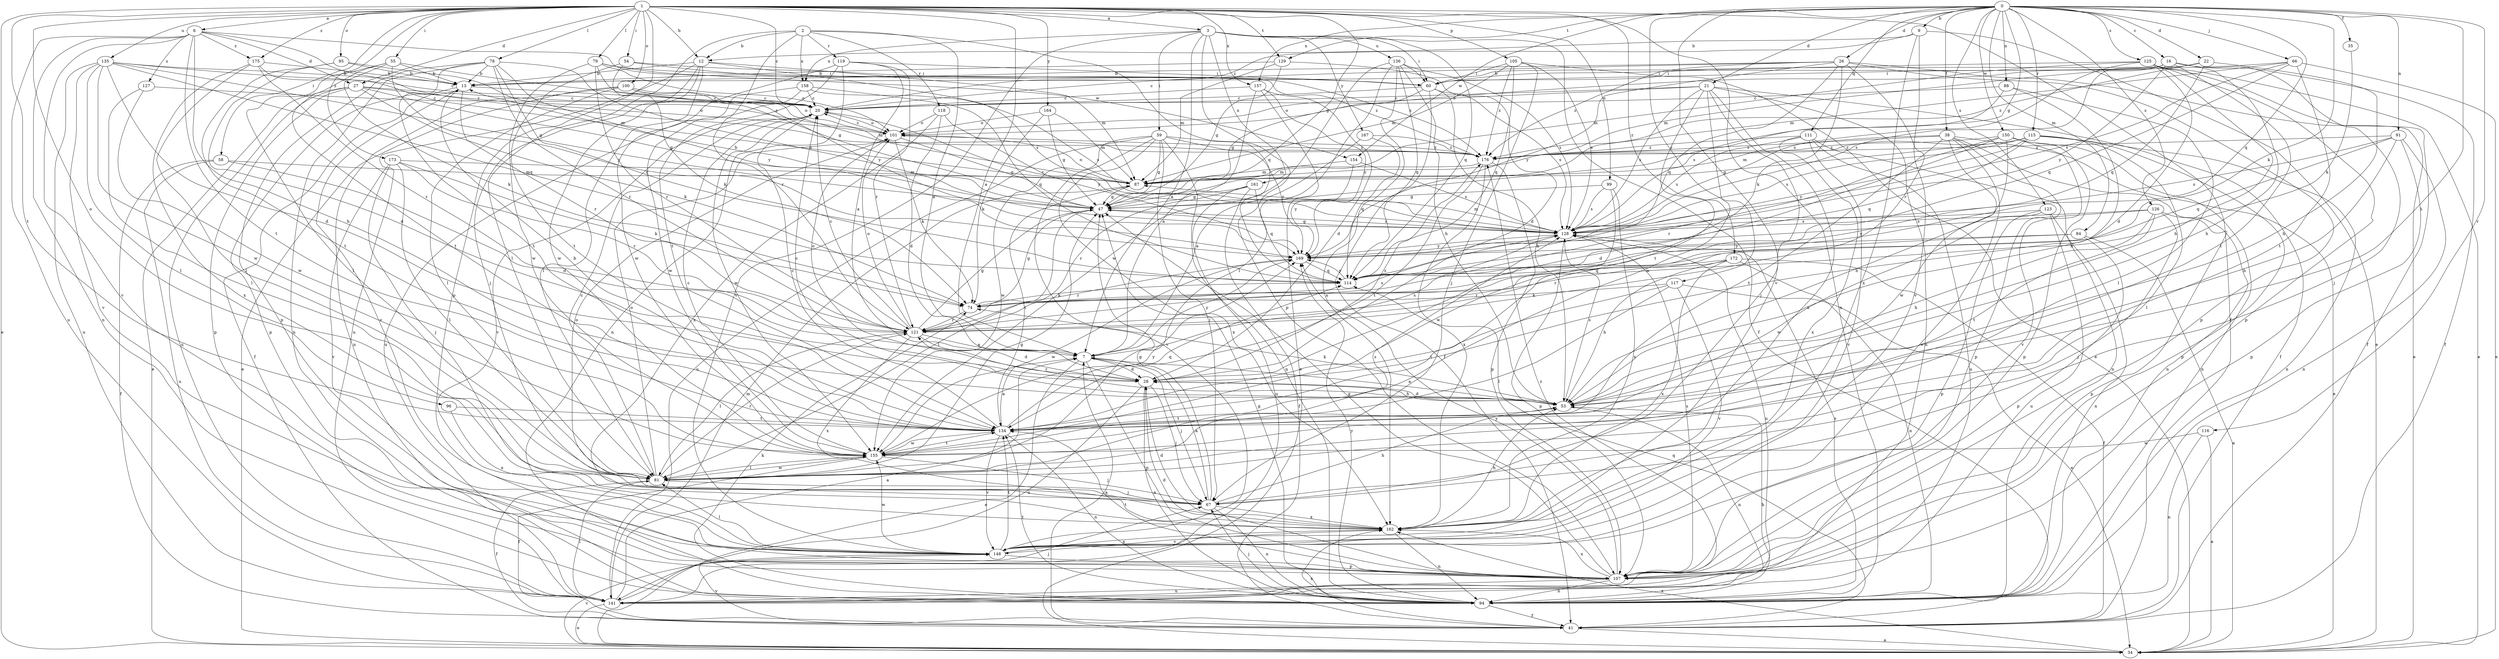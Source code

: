 strict digraph  {
0;
1;
2;
3;
6;
7;
9;
12;
13;
16;
20;
21;
22;
26;
27;
28;
34;
35;
38;
41;
47;
53;
54;
55;
58;
59;
60;
66;
67;
74;
78;
79;
81;
84;
87;
88;
91;
94;
95;
96;
99;
100;
101;
105;
107;
111;
114;
115;
116;
117;
118;
119;
121;
123;
125;
126;
127;
128;
129;
134;
135;
136;
141;
148;
150;
154;
155;
157;
158;
161;
162;
164;
167;
169;
172;
173;
175;
176;
0 -> 9  [label=b];
0 -> 16  [label=c];
0 -> 21  [label=d];
0 -> 22  [label=d];
0 -> 26  [label=d];
0 -> 35  [label=f];
0 -> 38  [label=f];
0 -> 47  [label=g];
0 -> 53  [label=h];
0 -> 66  [label=j];
0 -> 74  [label=k];
0 -> 84  [label=m];
0 -> 88  [label=n];
0 -> 91  [label=n];
0 -> 111  [label=q];
0 -> 114  [label=q];
0 -> 115  [label=r];
0 -> 116  [label=r];
0 -> 117  [label=r];
0 -> 123  [label=s];
0 -> 125  [label=s];
0 -> 126  [label=s];
0 -> 129  [label=t];
0 -> 148  [label=v];
0 -> 150  [label=w];
0 -> 154  [label=w];
0 -> 157  [label=x];
1 -> 3  [label=a];
1 -> 6  [label=a];
1 -> 7  [label=a];
1 -> 12  [label=b];
1 -> 20  [label=c];
1 -> 27  [label=d];
1 -> 34  [label=e];
1 -> 41  [label=f];
1 -> 47  [label=g];
1 -> 54  [label=i];
1 -> 55  [label=i];
1 -> 58  [label=i];
1 -> 78  [label=l];
1 -> 79  [label=l];
1 -> 94  [label=n];
1 -> 95  [label=o];
1 -> 96  [label=o];
1 -> 99  [label=o];
1 -> 100  [label=o];
1 -> 105  [label=p];
1 -> 107  [label=p];
1 -> 129  [label=t];
1 -> 134  [label=t];
1 -> 135  [label=u];
1 -> 157  [label=x];
1 -> 164  [label=y];
1 -> 172  [label=z];
1 -> 173  [label=z];
1 -> 175  [label=z];
2 -> 7  [label=a];
2 -> 12  [label=b];
2 -> 81  [label=l];
2 -> 114  [label=q];
2 -> 118  [label=r];
2 -> 119  [label=r];
2 -> 121  [label=r];
2 -> 158  [label=x];
3 -> 7  [label=a];
3 -> 41  [label=f];
3 -> 59  [label=i];
3 -> 60  [label=i];
3 -> 107  [label=p];
3 -> 114  [label=q];
3 -> 136  [label=u];
3 -> 148  [label=v];
3 -> 158  [label=x];
3 -> 161  [label=x];
3 -> 167  [label=y];
6 -> 27  [label=d];
6 -> 53  [label=h];
6 -> 94  [label=n];
6 -> 127  [label=s];
6 -> 134  [label=t];
6 -> 141  [label=u];
6 -> 148  [label=v];
6 -> 154  [label=w];
6 -> 175  [label=z];
6 -> 176  [label=z];
7 -> 28  [label=d];
7 -> 34  [label=e];
7 -> 67  [label=j];
7 -> 101  [label=o];
7 -> 107  [label=p];
7 -> 128  [label=s];
7 -> 169  [label=y];
9 -> 12  [label=b];
9 -> 20  [label=c];
9 -> 34  [label=e];
9 -> 148  [label=v];
9 -> 162  [label=x];
12 -> 13  [label=b];
12 -> 67  [label=j];
12 -> 81  [label=l];
12 -> 87  [label=m];
12 -> 128  [label=s];
12 -> 141  [label=u];
12 -> 155  [label=w];
13 -> 20  [label=c];
13 -> 41  [label=f];
13 -> 107  [label=p];
13 -> 121  [label=r];
13 -> 148  [label=v];
16 -> 13  [label=b];
16 -> 41  [label=f];
16 -> 53  [label=h];
16 -> 67  [label=j];
16 -> 87  [label=m];
16 -> 128  [label=s];
16 -> 134  [label=t];
16 -> 169  [label=y];
20 -> 101  [label=o];
20 -> 148  [label=v];
20 -> 155  [label=w];
21 -> 20  [label=c];
21 -> 41  [label=f];
21 -> 67  [label=j];
21 -> 101  [label=o];
21 -> 128  [label=s];
21 -> 134  [label=t];
21 -> 141  [label=u];
21 -> 155  [label=w];
21 -> 162  [label=x];
22 -> 53  [label=h];
22 -> 60  [label=i];
22 -> 101  [label=o];
22 -> 114  [label=q];
22 -> 176  [label=z];
26 -> 13  [label=b];
26 -> 20  [label=c];
26 -> 34  [label=e];
26 -> 74  [label=k];
26 -> 107  [label=p];
26 -> 114  [label=q];
26 -> 121  [label=r];
26 -> 169  [label=y];
26 -> 176  [label=z];
27 -> 20  [label=c];
27 -> 34  [label=e];
27 -> 47  [label=g];
27 -> 74  [label=k];
27 -> 101  [label=o];
27 -> 107  [label=p];
27 -> 141  [label=u];
28 -> 53  [label=h];
28 -> 67  [label=j];
28 -> 94  [label=n];
28 -> 141  [label=u];
28 -> 176  [label=z];
34 -> 148  [label=v];
34 -> 162  [label=x];
35 -> 74  [label=k];
38 -> 34  [label=e];
38 -> 87  [label=m];
38 -> 94  [label=n];
38 -> 107  [label=p];
38 -> 134  [label=t];
38 -> 148  [label=v];
38 -> 155  [label=w];
38 -> 176  [label=z];
41 -> 7  [label=a];
41 -> 34  [label=e];
41 -> 114  [label=q];
41 -> 148  [label=v];
41 -> 162  [label=x];
47 -> 13  [label=b];
47 -> 81  [label=l];
47 -> 128  [label=s];
53 -> 7  [label=a];
53 -> 20  [label=c];
53 -> 28  [label=d];
53 -> 74  [label=k];
53 -> 94  [label=n];
53 -> 121  [label=r];
53 -> 128  [label=s];
53 -> 134  [label=t];
54 -> 60  [label=i];
54 -> 74  [label=k];
54 -> 134  [label=t];
54 -> 176  [label=z];
55 -> 13  [label=b];
55 -> 47  [label=g];
55 -> 74  [label=k];
55 -> 81  [label=l];
55 -> 134  [label=t];
55 -> 169  [label=y];
58 -> 28  [label=d];
58 -> 41  [label=f];
58 -> 87  [label=m];
58 -> 141  [label=u];
59 -> 47  [label=g];
59 -> 67  [label=j];
59 -> 94  [label=n];
59 -> 141  [label=u];
59 -> 148  [label=v];
59 -> 155  [label=w];
59 -> 162  [label=x];
59 -> 169  [label=y];
59 -> 176  [label=z];
60 -> 20  [label=c];
60 -> 41  [label=f];
60 -> 47  [label=g];
60 -> 53  [label=h];
60 -> 128  [label=s];
66 -> 34  [label=e];
66 -> 60  [label=i];
66 -> 87  [label=m];
66 -> 114  [label=q];
66 -> 128  [label=s];
66 -> 134  [label=t];
67 -> 7  [label=a];
67 -> 47  [label=g];
67 -> 53  [label=h];
67 -> 94  [label=n];
67 -> 101  [label=o];
67 -> 162  [label=x];
74 -> 47  [label=g];
74 -> 121  [label=r];
78 -> 13  [label=b];
78 -> 94  [label=n];
78 -> 107  [label=p];
78 -> 114  [label=q];
78 -> 121  [label=r];
78 -> 128  [label=s];
78 -> 134  [label=t];
78 -> 169  [label=y];
79 -> 60  [label=i];
79 -> 101  [label=o];
79 -> 121  [label=r];
79 -> 155  [label=w];
79 -> 169  [label=y];
79 -> 176  [label=z];
81 -> 20  [label=c];
81 -> 41  [label=f];
81 -> 47  [label=g];
81 -> 67  [label=j];
81 -> 101  [label=o];
81 -> 121  [label=r];
81 -> 128  [label=s];
81 -> 155  [label=w];
84 -> 34  [label=e];
84 -> 107  [label=p];
84 -> 121  [label=r];
84 -> 169  [label=y];
87 -> 47  [label=g];
87 -> 101  [label=o];
87 -> 134  [label=t];
88 -> 20  [label=c];
88 -> 53  [label=h];
88 -> 81  [label=l];
88 -> 128  [label=s];
91 -> 53  [label=h];
91 -> 94  [label=n];
91 -> 107  [label=p];
91 -> 114  [label=q];
91 -> 128  [label=s];
91 -> 176  [label=z];
94 -> 41  [label=f];
94 -> 47  [label=g];
94 -> 53  [label=h];
94 -> 67  [label=j];
94 -> 74  [label=k];
94 -> 128  [label=s];
94 -> 134  [label=t];
94 -> 169  [label=y];
95 -> 13  [label=b];
95 -> 28  [label=d];
95 -> 134  [label=t];
95 -> 176  [label=z];
96 -> 134  [label=t];
96 -> 162  [label=x];
99 -> 47  [label=g];
99 -> 128  [label=s];
99 -> 155  [label=w];
99 -> 162  [label=x];
100 -> 20  [label=c];
100 -> 34  [label=e];
100 -> 81  [label=l];
100 -> 87  [label=m];
100 -> 94  [label=n];
100 -> 101  [label=o];
101 -> 20  [label=c];
101 -> 47  [label=g];
101 -> 74  [label=k];
101 -> 176  [label=z];
105 -> 34  [label=e];
105 -> 60  [label=i];
105 -> 67  [label=j];
105 -> 87  [label=m];
105 -> 114  [label=q];
105 -> 128  [label=s];
105 -> 176  [label=z];
107 -> 28  [label=d];
107 -> 47  [label=g];
107 -> 94  [label=n];
107 -> 128  [label=s];
107 -> 134  [label=t];
107 -> 141  [label=u];
107 -> 162  [label=x];
107 -> 169  [label=y];
111 -> 94  [label=n];
111 -> 128  [label=s];
111 -> 141  [label=u];
111 -> 148  [label=v];
111 -> 162  [label=x];
111 -> 176  [label=z];
114 -> 74  [label=k];
114 -> 169  [label=y];
115 -> 47  [label=g];
115 -> 81  [label=l];
115 -> 94  [label=n];
115 -> 107  [label=p];
115 -> 114  [label=q];
115 -> 128  [label=s];
115 -> 169  [label=y];
115 -> 176  [label=z];
116 -> 34  [label=e];
116 -> 94  [label=n];
116 -> 155  [label=w];
117 -> 34  [label=e];
117 -> 74  [label=k];
117 -> 81  [label=l];
117 -> 134  [label=t];
117 -> 148  [label=v];
118 -> 28  [label=d];
118 -> 101  [label=o];
118 -> 162  [label=x];
118 -> 169  [label=y];
119 -> 7  [label=a];
119 -> 60  [label=i];
119 -> 94  [label=n];
119 -> 121  [label=r];
119 -> 134  [label=t];
119 -> 155  [label=w];
121 -> 7  [label=a];
121 -> 20  [label=c];
121 -> 28  [label=d];
121 -> 47  [label=g];
121 -> 81  [label=l];
121 -> 101  [label=o];
121 -> 128  [label=s];
121 -> 162  [label=x];
123 -> 94  [label=n];
123 -> 107  [label=p];
123 -> 128  [label=s];
123 -> 141  [label=u];
123 -> 155  [label=w];
125 -> 28  [label=d];
125 -> 34  [label=e];
125 -> 41  [label=f];
125 -> 53  [label=h];
125 -> 60  [label=i];
125 -> 87  [label=m];
125 -> 107  [label=p];
125 -> 128  [label=s];
126 -> 53  [label=h];
126 -> 67  [label=j];
126 -> 107  [label=p];
126 -> 128  [label=s];
126 -> 134  [label=t];
126 -> 169  [label=y];
127 -> 20  [label=c];
127 -> 81  [label=l];
127 -> 155  [label=w];
128 -> 20  [label=c];
128 -> 47  [label=g];
128 -> 87  [label=m];
128 -> 107  [label=p];
128 -> 141  [label=u];
128 -> 169  [label=y];
129 -> 13  [label=b];
129 -> 28  [label=d];
129 -> 47  [label=g];
129 -> 87  [label=m];
134 -> 7  [label=a];
134 -> 13  [label=b];
134 -> 20  [label=c];
134 -> 94  [label=n];
134 -> 114  [label=q];
134 -> 148  [label=v];
134 -> 155  [label=w];
135 -> 13  [label=b];
135 -> 20  [label=c];
135 -> 28  [label=d];
135 -> 47  [label=g];
135 -> 81  [label=l];
135 -> 114  [label=q];
135 -> 141  [label=u];
135 -> 148  [label=v];
135 -> 155  [label=w];
136 -> 53  [label=h];
136 -> 60  [label=i];
136 -> 81  [label=l];
136 -> 114  [label=q];
136 -> 128  [label=s];
136 -> 155  [label=w];
136 -> 162  [label=x];
141 -> 7  [label=a];
141 -> 34  [label=e];
141 -> 67  [label=j];
141 -> 81  [label=l];
141 -> 87  [label=m];
141 -> 176  [label=z];
148 -> 81  [label=l];
148 -> 107  [label=p];
148 -> 134  [label=t];
148 -> 155  [label=w];
148 -> 162  [label=x];
150 -> 28  [label=d];
150 -> 53  [label=h];
150 -> 94  [label=n];
150 -> 107  [label=p];
150 -> 121  [label=r];
150 -> 148  [label=v];
150 -> 176  [label=z];
154 -> 87  [label=m];
154 -> 128  [label=s];
154 -> 169  [label=y];
155 -> 20  [label=c];
155 -> 41  [label=f];
155 -> 67  [label=j];
155 -> 81  [label=l];
155 -> 134  [label=t];
155 -> 169  [label=y];
157 -> 7  [label=a];
157 -> 20  [label=c];
157 -> 28  [label=d];
157 -> 34  [label=e];
157 -> 169  [label=y];
158 -> 20  [label=c];
158 -> 114  [label=q];
158 -> 128  [label=s];
158 -> 141  [label=u];
158 -> 155  [label=w];
161 -> 41  [label=f];
161 -> 47  [label=g];
161 -> 114  [label=q];
161 -> 121  [label=r];
161 -> 141  [label=u];
162 -> 28  [label=d];
162 -> 53  [label=h];
162 -> 94  [label=n];
162 -> 148  [label=v];
164 -> 47  [label=g];
164 -> 74  [label=k];
164 -> 87  [label=m];
164 -> 101  [label=o];
167 -> 7  [label=a];
167 -> 114  [label=q];
167 -> 176  [label=z];
169 -> 114  [label=q];
169 -> 121  [label=r];
169 -> 155  [label=w];
172 -> 41  [label=f];
172 -> 53  [label=h];
172 -> 94  [label=n];
172 -> 114  [label=q];
172 -> 121  [label=r];
172 -> 162  [label=x];
173 -> 67  [label=j];
173 -> 74  [label=k];
173 -> 81  [label=l];
173 -> 87  [label=m];
173 -> 121  [label=r];
173 -> 148  [label=v];
175 -> 13  [label=b];
175 -> 81  [label=l];
175 -> 87  [label=m];
175 -> 121  [label=r];
175 -> 162  [label=x];
176 -> 87  [label=m];
176 -> 107  [label=p];
176 -> 134  [label=t];
176 -> 162  [label=x];
}
